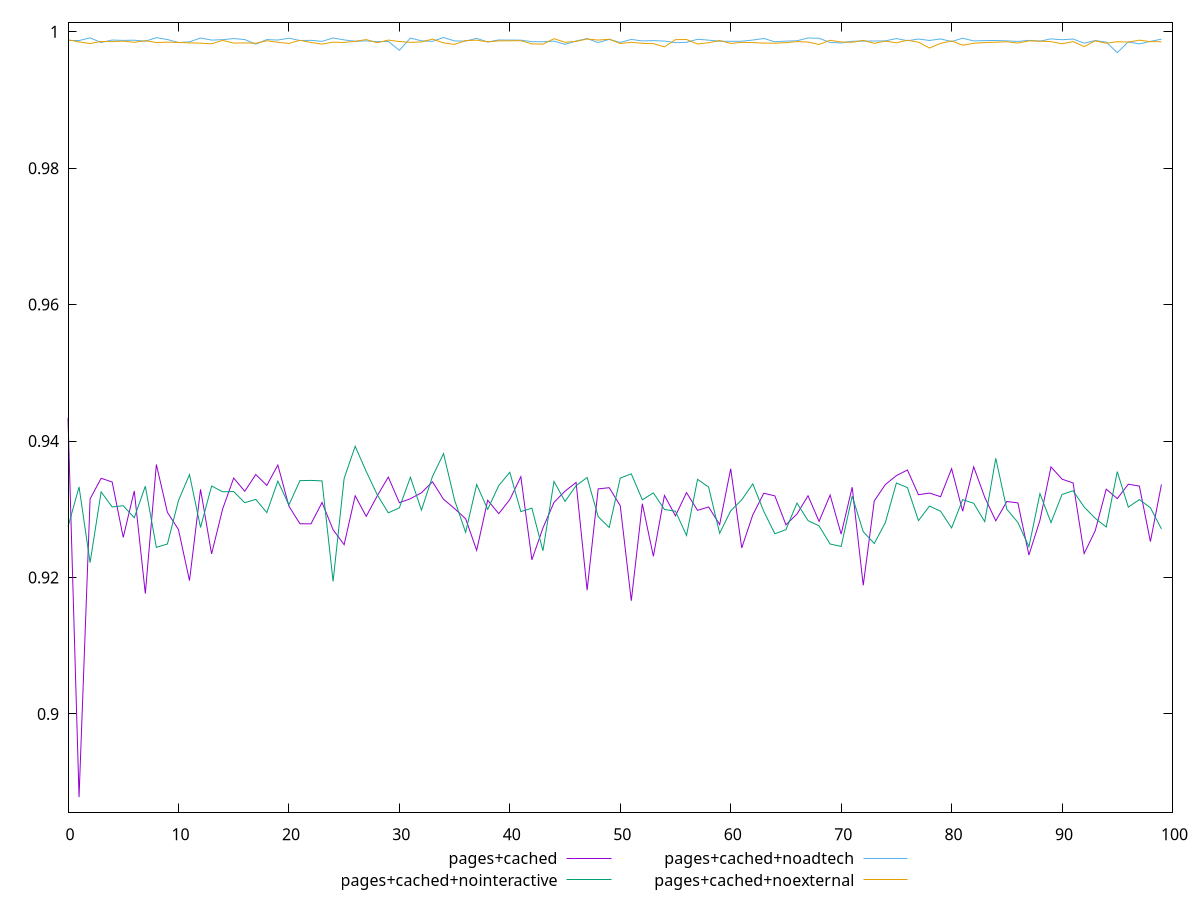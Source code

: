 $_pagesCached <<EOF
0.9433849507342112
0.887794084686461
0.9315097318070997
0.9345372410909456
0.9339932757640714
0.9258754386837741
0.9326905182719956
0.9176412070457864
0.9365605245969499
0.9295477042139112
0.927025728438021
0.9195394110019939
0.9329197142055212
0.9234548510348277
0.9300321977705055
0.9345757421587779
0.9326330229343764
0.935092796779745
0.9334961226008834
0.9364783751226367
0.9304616032948401
0.9278730534146641
0.9278595878963424
0.9309902174683798
0.9269975145231985
0.9248052393698956
0.931972255748516
0.9289580248380063
0.931968984765573
0.9347168155753545
0.9309605665620178
0.9315430940732167
0.9324152963729657
0.9340233463565742
0.931464324344706
0.9301018297312034
0.9286123313160357
0.9239776257706952
0.9313208923933415
0.9293551142217843
0.9314178073127436
0.9347750172452193
0.9225830607086091
0.9272529397324422
0.9310077854121419
0.9326541797158542
0.9339304275966679
0.9181358625257199
0.93298682796484
0.9331593298573482
0.9305161516626679
0.916582253834499
0.930807819938902
0.9231109793680894
0.9320278505380432
0.92903819768473
0.9324364870879474
0.9298380435833563
0.9303369998465824
0.9277546272278946
0.9359393907890996
0.924333421956422
0.929178393703004
0.9323484425140239
0.9319586261389757
0.9277209342976946
0.9292962313823605
0.9319787974806844
0.9282272054377854
0.9320790650116924
0.9263584735432289
0.9332301050602809
0.9188512164550923
0.9312239098871209
0.933618431303837
0.9349292056572613
0.9357593951056584
0.9321275376795218
0.932376709936597
0.9318419013530086
0.935949970838189
0.9297140009629101
0.9362215754996124
0.9317534737290945
0.9283033044460262
0.9311350870261441
0.9309336556753297
0.9232884971728587
0.9283810414807017
0.9362131296678139
0.9344093575540822
0.9338562605628371
0.9235010299253343
0.9268394190550582
0.932942991311363
0.9315611391627766
0.9336690460622832
0.9333974395419234
0.9252625154853522
0.9336292020153333
EOF
$_pagesCachedNointeractive <<EOF
0.9274207312128269
0.9332765478588971
0.9221838154202964
0.9325418482877569
0.9303353450808287
0.9305189060720527
0.9287501493066402
0.9333785574205333
0.9244172252987398
0.9249076710749933
0.9312715876985376
0.9350800153514582
0.9273306651817629
0.9334087675337693
0.9325586767893885
0.9326004675926233
0.9309594682596939
0.9314495500364981
0.9295077643446887
0.9341285394659107
0.9306229833426298
0.9341988002879584
0.9342288239998813
0.9341537518628084
0.9194252963150875
0.9345056831412564
0.9392308691762613
0.935543594936703
0.9321193693305818
0.9294728078653477
0.9302078701001275
0.9346927797678777
0.9298712510389913
0.9348043751728672
0.9381558227801715
0.9313400617224004
0.9266155444866258
0.9336216626088818
0.9299879693351039
0.933474019625223
0.9354151085312363
0.9296536020850907
0.9301614871695021
0.9239131639199168
0.9340781001863565
0.9311498947651798
0.933450834519724
0.9346548475801201
0.928922378265711
0.9273250342564855
0.9345677220393256
0.9351880850367642
0.9313855098511935
0.9323989935784833
0.9299730391417711
0.9297117849398093
0.9261582925382514
0.9343868713785349
0.9332473879826375
0.9264825333319618
0.9297594218881919
0.9313871522762823
0.9337153362983746
0.9296807570204014
0.9264066365941545
0.9270099292962088
0.9309067396185313
0.9283418984683771
0.9275607886990367
0.924905382829474
0.9245485807780517
0.9319210013993936
0.9267071695088007
0.9249791619002918
0.9280356651603254
0.9338428200572706
0.9331766219040513
0.9283340686156766
0.9304682163397936
0.9297101229000077
0.9272602634133846
0.9314106915682094
0.9308721256639734
0.9281835426827711
0.9374694991312076
0.9300034508480898
0.928070967559746
0.9245015577565461
0.9322935217321838
0.92805079579189
0.9321694608663411
0.9327122082857093
0.9303325870949646
0.9286753977758538
0.9273993454352287
0.9355181202709704
0.930311072963097
0.931421091379505
0.9302216716203172
0.927116541364351
EOF
$_pagesCachedNoadtech <<EOF
0.9987271139706724
0.9987140951002641
0.9990996438495681
0.9984314977340503
0.9987863584905341
0.9987322307644385
0.9987637643239033
0.9986097636112286
0.9991391785291842
0.9988613266937125
0.9984198944246491
0.9985197969995125
0.9990863163936046
0.9987794604435538
0.9988399018073331
0.9990066066887169
0.9988586060656253
0.9981903190303522
0.9988552620568998
0.998784912725623
0.9990584271428025
0.9987127837493817
0.9987414801244079
0.9985943257601833
0.9990868989529618
0.9988072517227606
0.9986102689878131
0.9986616705871844
0.998551979629895
0.9985940284409824
0.9972792063082743
0.9990788099245529
0.9986696348876303
0.9985944956356985
0.9991608015696941
0.9986565875113065
0.9986254498217295
0.9990383728719904
0.9984973322553031
0.9987959512012144
0.998775789837532
0.9987718807081809
0.998541048897039
0.9985357574811622
0.9986288295285386
0.9981586797699527
0.9986454693680424
0.9990009404248911
0.9984217941509524
0.9988889402941992
0.9984306677486287
0.9988753950399356
0.9986530947763685
0.9987024166718795
0.9986346147310541
0.9984024863087053
0.9984481659090534
0.9989038063284622
0.9987682313978881
0.9986142650225163
0.9985986527786321
0.9986105216244133
0.9987878409528061
0.9990157906793566
0.9985267159157487
0.9986312873610523
0.9986773606661167
0.9990919461360053
0.9990474275736392
0.998428914480207
0.9983579107764893
0.9986109005147066
0.998629413042587
0.9986439817446003
0.9986642884497368
0.9990042187057208
0.9986864659462075
0.9989366698442752
0.9987264437039935
0.9989462040726335
0.9985651361679717
0.9990599637261594
0.9986535882813949
0.9987113122506677
0.9987192512506654
0.9986655142475049
0.9985812418109619
0.9987398377804777
0.9986208919580479
0.9989598085521507
0.9988313876021753
0.9989345001576468
0.998325618767735
0.9987113918234793
0.998482814404305
0.9969441408137358
0.998531636887079
0.998222312064307
0.9985946230322313
0.9989147169086579
EOF
$_pagesCachedNoexternal <<EOF
0.9988311288616056
0.9985040626774732
0.9982816325714007
0.9985780744162065
0.9985545834441563
0.9986254498217295
0.9984550148050624
0.9986912222796285
0.9984227202276853
0.9984742522129766
0.9984394121833642
0.9983694252763617
0.9983292460429767
0.9982320593519842
0.9987325058440764
0.9983383126857538
0.9983682860396088
0.9983176666932583
0.9986863852185519
0.9984572472093282
0.998288284705015
0.9987518830773692
0.9984300219777043
0.9981916007491174
0.9984773207160911
0.9984301603738897
0.9985948353405423
0.9988536237071378
0.9983913341541621
0.9987799186852817
0.9985666451306
0.998448988971942
0.9985062863158582
0.9989225937759438
0.9983675737153359
0.998147694892555
0.9987044152010172
0.9987687697037297
0.9985247352671891
0.9986632254075245
0.998675736995964
0.9986902962153816
0.9982252454875088
0.9981849798399316
0.9989786639992547
0.9984588858064509
0.9985843612177192
0.9989407246948265
0.9987819029008973
0.9989064450585514
0.9982776320696343
0.998458794807412
0.9983023629505441
0.9982572263611706
0.997791323744077
0.9988466500975486
0.9988620151408054
0.9982083545326197
0.9983943387442971
0.9987136978274052
0.998286611161388
0.9984573382766411
0.9984103236103412
0.9983392750603072
0.9983306953129125
0.9983989314062477
0.9985637555036009
0.9984963497767992
0.9981331478041653
0.9987423788199601
0.9985012128077222
0.9984602503102799
0.9987347441059982
0.998298202452506
0.9986258674074331
0.9983816818375689
0.9987623369169338
0.9984700028498084
0.9976105978692127
0.9983000633768515
0.9986538760965977
0.9980286067309869
0.9983078334510578
0.9984245711639432
0.9984727162290572
0.9985371582592177
0.9983387458057081
0.9986673921621744
0.998630412918702
0.9985517624868856
0.9982355344761078
0.9985697885685216
0.9978235930327491
0.9986729326445651
0.9983149449202137
0.9985417038586868
0.9984825895448343
0.9987696536784321
0.9985527177337082
0.9985348376749071
EOF
set key outside below
set terminal pngcairo
set output "report_00004_2020-11-02T20-21-41.718Z/mainthread-work-breakdown/mainthread-work-breakdown_pages+cached_pages+cached+nointeractive_pages+cached+noadtech_pages+cached+noexternal.png"
set yrange [0.8855667503487964:1.0013881359073589]
plot $_pagesCached title "pages+cached" with line ,$_pagesCachedNointeractive title "pages+cached+nointeractive" with line ,$_pagesCachedNoadtech title "pages+cached+noadtech" with line ,$_pagesCachedNoexternal title "pages+cached+noexternal" with line ,